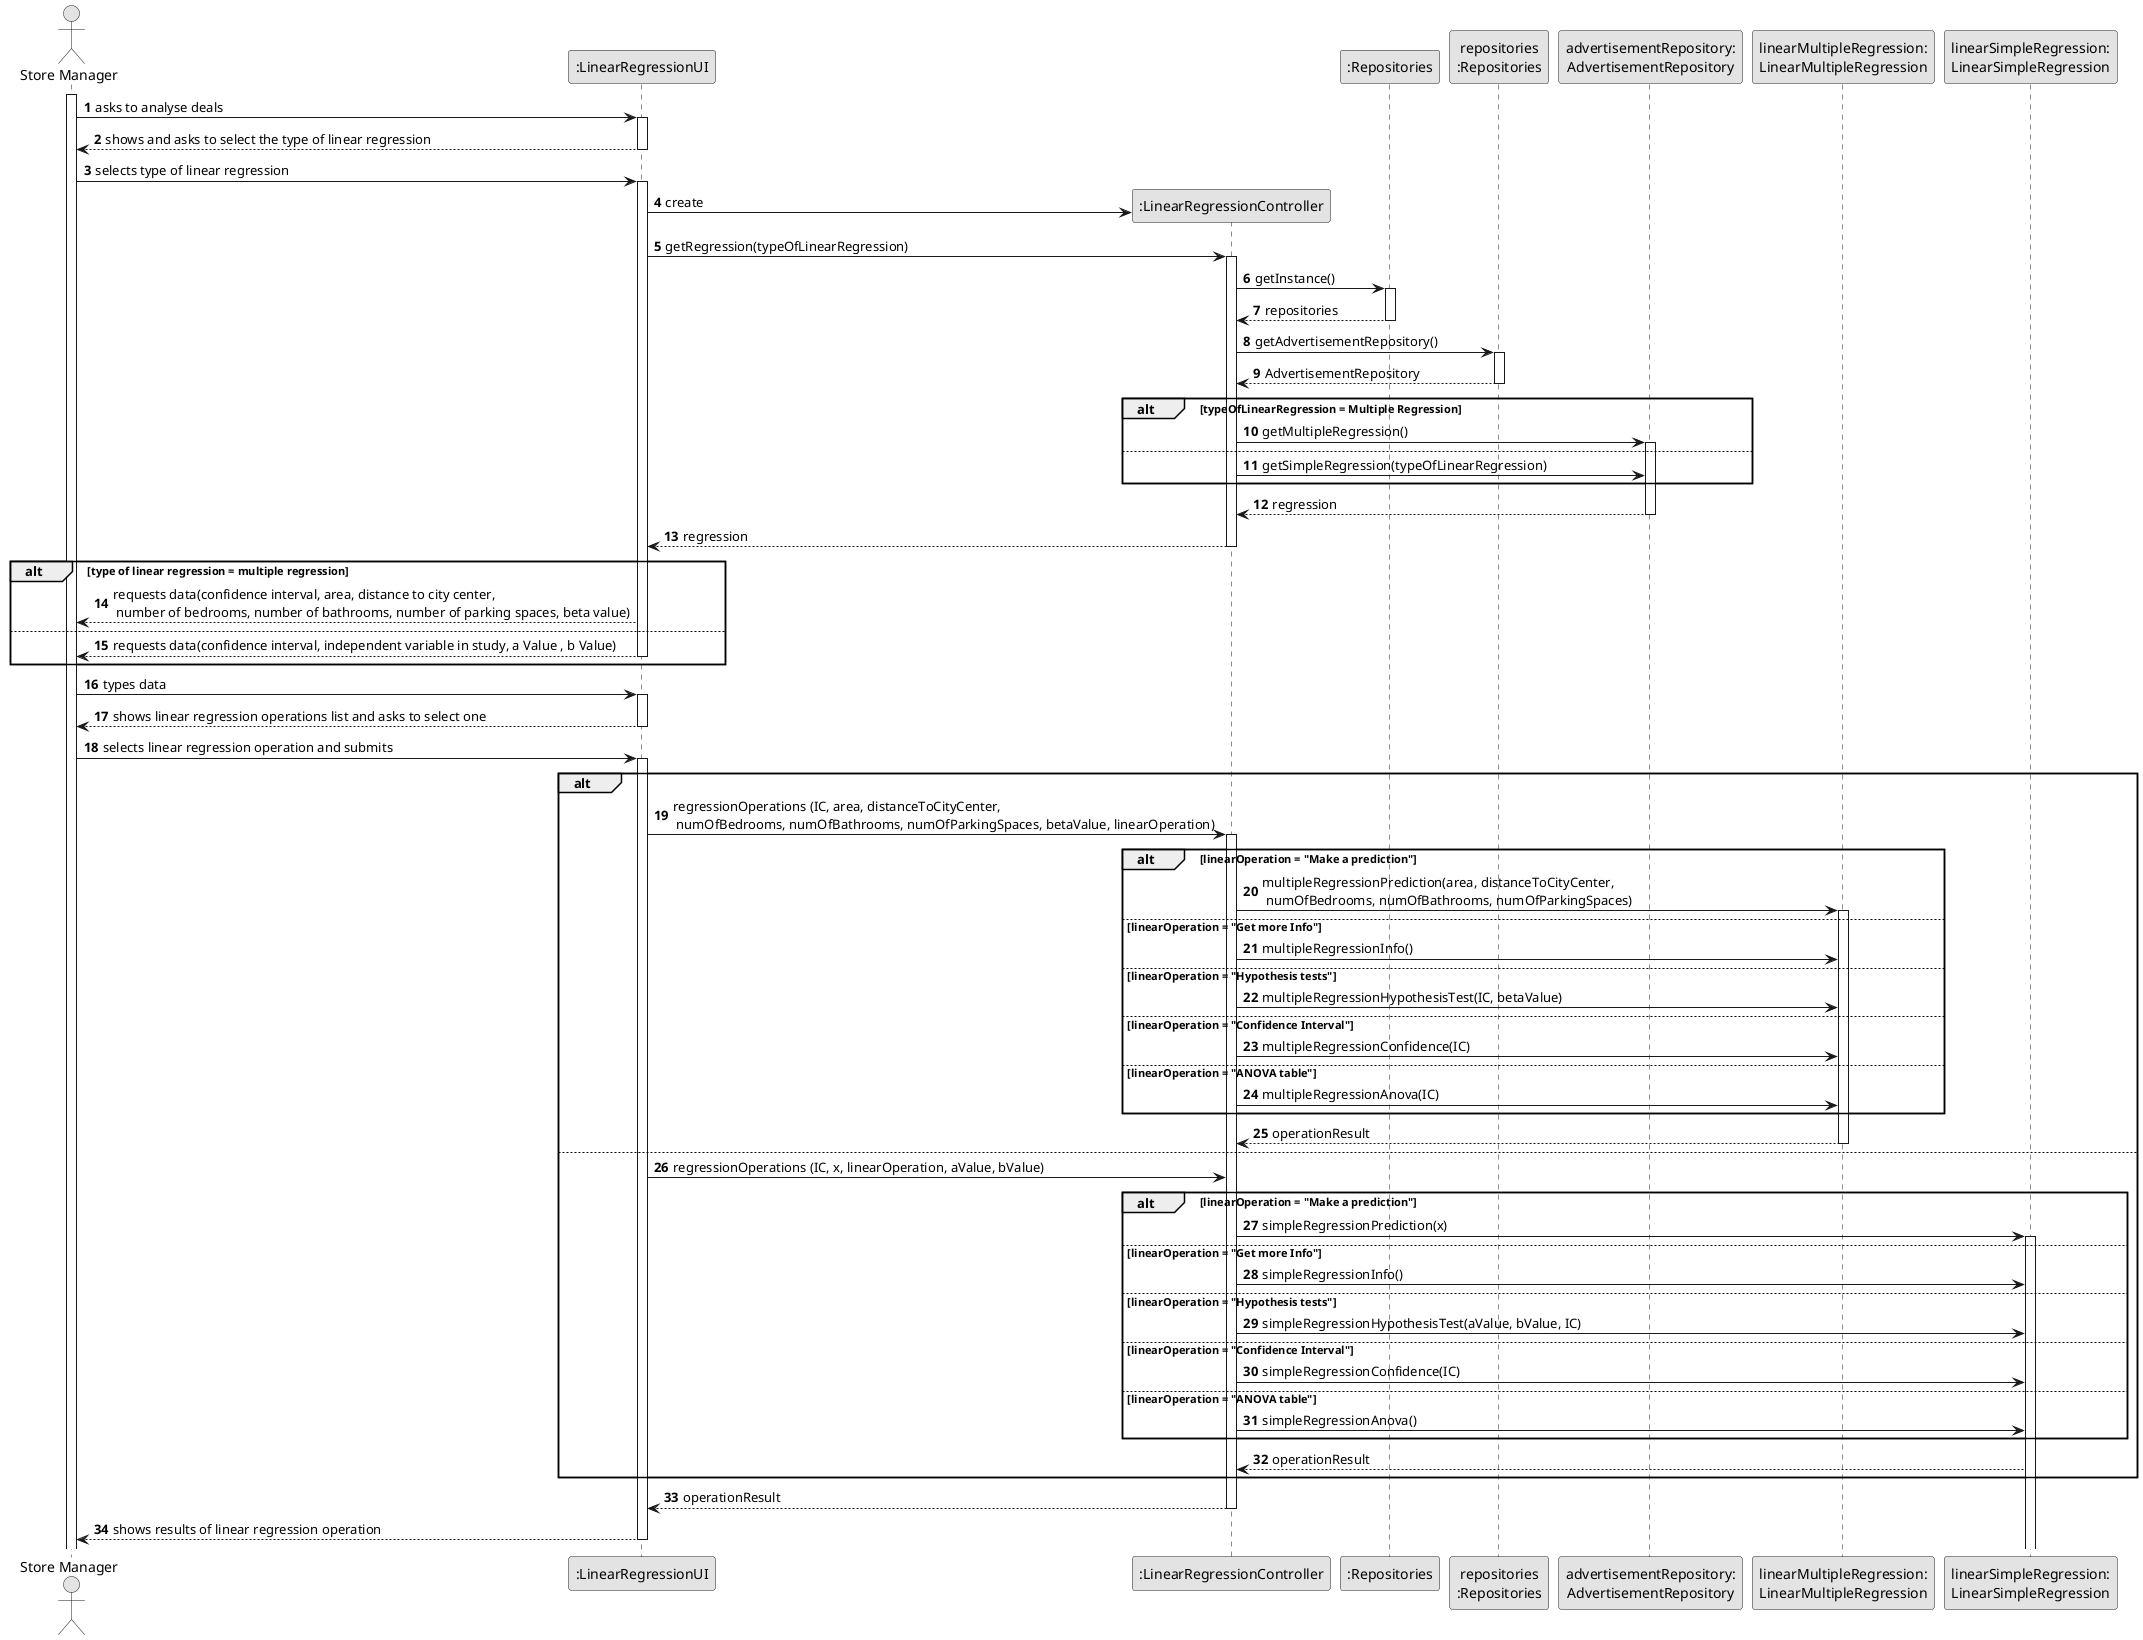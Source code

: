 @startuml
skinparam monochrome true
skinparam packageStyle rectangle
skinparam shadowing false

autonumber

actor "Store Manager" as StoreManager
participant ":LinearRegressionUI" as UI
participant ":LinearRegressionController" as Controller
participant ":Repositories" as Repositories
participant "repositories\n:Repositories" as repositories
participant "advertisementRepository:\nAdvertisementRepository" as AdvRep
participant "linearMultipleRegression:\nLinearMultipleRegression" as LinMilt
participant "linearSimpleRegression:\nLinearSimpleRegression" as LinSimp

activate StoreManager

    StoreManager -> UI : asks to analyse deals
    activate UI

    UI --> StoreManager : shows and asks to select the type of linear regression
    deactivate UI

    StoreManager -> UI : selects type of linear regression
        activate UI

        UI -> Controller** : create

        UI -> Controller : getRegression(typeOfLinearRegression)
                activate Controller

                Controller -> Repositories:getInstance()
                                            activate Repositories

                            Repositories --> Controller: repositories
                            deactivate Repositories

                            Controller -> repositories : getAdvertisementRepository()
                            activate repositories

                            repositories --> Controller : AdvertisementRepository
                            deactivate repositories

        alt typeOfLinearRegression = Multiple Regression

        Controller -> AdvRep : getMultipleRegression()
        activate AdvRep



        else

        Controller -> AdvRep : getSimpleRegression(typeOfLinearRegression)

        end

        AdvRep --> Controller : regression
        deactivate AdvRep

        Controller --> UI : regression
        deactivate Controller

        alt type of linear regression = multiple regression

        UI --> StoreManager: requests data(confidence interval, area, distance to city center,\n number of bedrooms, number of bathrooms, number of parking spaces, beta value)

        else

                UI --> StoreManager: requests data(confidence interval, independent variable in study, a Value , b Value)
                deactivate UI
        end

        StoreManager -> UI : types data
        activate UI

        UI --> StoreManager : shows linear regression operations list and asks to select one
        deactivate UI

        StoreManager -> UI : selects linear regression operation and submits
        activate UI

        alt

        UI -> Controller : regressionOperations (IC, area, distanceToCityCenter,\n numOfBedrooms, numOfBathrooms, numOfParkingSpaces, betaValue, linearOperation)
                activate Controller

                alt linearOperation = "Make a prediction"

                Controller -> LinMilt : multipleRegressionPrediction(area, distanceToCityCenter,\n numOfBedrooms, numOfBathrooms, numOfParkingSpaces)
                activate LinMilt


                else linearOperation = "Get more Info"

                Controller -> LinMilt : multipleRegressionInfo()

               else linearOperation = "Hypothesis tests"

               Controller -> LinMilt : multipleRegressionHypothesisTest(IC, betaValue)

               else linearOperation = "Confidence Interval"
               Controller -> LinMilt : multipleRegressionConfidence(IC)

               else linearOperation = "ANOVA table"

               Controller -> LinMilt : multipleRegressionAnova(IC)

                end

                LinMilt --> Controller : operationResult
                deactivate LinMilt

        else

        UI -> Controller : regressionOperations (IC, x, linearOperation, aValue, bValue)


                alt linearOperation = "Make a prediction"

                                Controller -> LinSimp : simpleRegressionPrediction(x)
                                activate LinSimp



                                else linearOperation = "Get more Info"

                                Controller -> LinSimp : simpleRegressionInfo()

                               else linearOperation = "Hypothesis tests"

                               Controller -> LinSimp : simpleRegressionHypothesisTest(aValue, bValue, IC)

                               else linearOperation = "Confidence Interval"
                               Controller -> LinSimp : simpleRegressionConfidence(IC)

                               else linearOperation = "ANOVA table"

                               Controller -> LinSimp : simpleRegressionAnova()

                                end

                                LinSimp --> Controller : operationResult

        end

        Controller --> UI : operationResult
        deactivate Controller

        UI --> StoreManager : shows results of linear regression operation
        deactivate UI

@enduml
